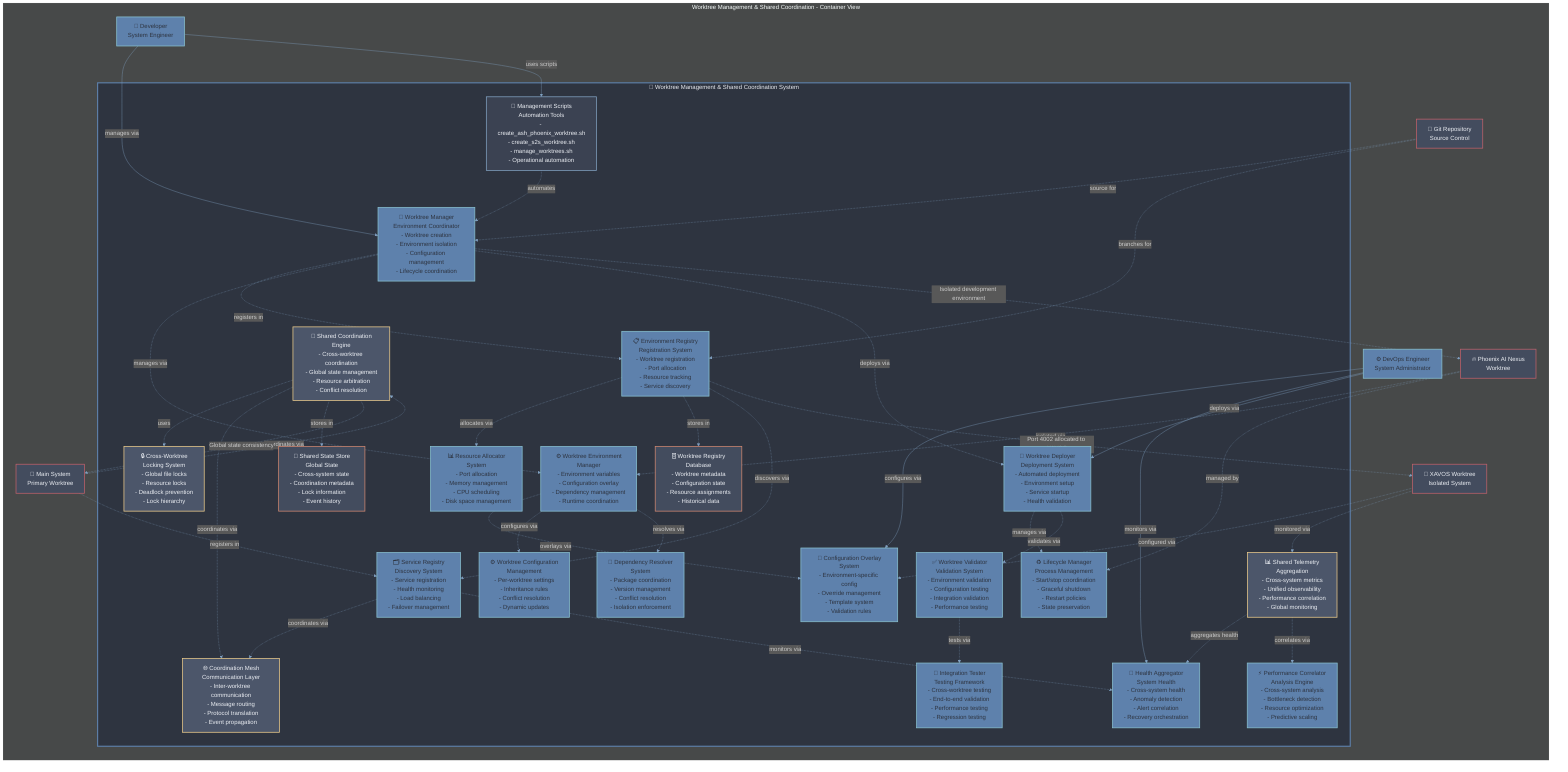 %%{init: {"theme": "dark", "themeVariables": {"primaryColor": "#4C566A", "primaryTextColor": "#fff", "primaryBorderColor": "#5E81AC", "lineColor": "#81A1C1"}}}%%
graph TB
    subgraph "Worktree Management & Shared Coordination - Container View"
        direction TB
        
        %% External Users and Systems
        DEVELOPER[👤 Developer<br/>System Engineer]
        DEVOPS[⚙️ DevOps Engineer<br/>System Administrator]
        GIT_REPO[📂 Git Repository<br/>Source Control]
        MAIN_SYSTEM[🎯 Main System<br/>Primary Worktree]
        PHOENIX_NEXUS[🔥 Phoenix AI Nexus<br/>Worktree]
        XAVOS_WORKTREE[🚀 XAVOS Worktree<br/>Isolated System]
        
        %% Worktree Management Container Boundary
        subgraph WORKTREE_SYSTEM["🌳 Worktree Management & Shared Coordination System"]
            direction TB
            
            %% Core Worktree Management
            WORKTREE_MANAGER[🌳 Worktree Manager<br/>Environment Coordinator<br/>- Worktree creation<br/>- Environment isolation<br/>- Configuration management<br/>- Lifecycle coordination]
            
            ENVIRONMENT_REGISTRY[📋 Environment Registry<br/>Registration System<br/>- Worktree registration<br/>- Port allocation<br/>- Resource tracking<br/>- Service discovery]
            
            WORKTREE_ENV_MANAGER[⚙️ Worktree Environment<br/>Manager<br/>- Environment variables<br/>- Configuration overlay<br/>- Dependency management<br/>- Runtime coordination]
            
            %% Shared Coordination Components
            SHARED_COORD_ENGINE[🤝 Shared Coordination<br/>Engine<br/>- Cross-worktree coordination<br/>- Global state management<br/>- Resource arbitration<br/>- Conflict resolution]
            
            CROSS_WORKTREE_LOCKS[🔒 Cross-Worktree<br/>Locking System<br/>- Global file locks<br/>- Resource locks<br/>- Deadlock prevention<br/>- Lock hierarchy]
            
            SHARED_TELEMETRY[📊 Shared Telemetry<br/>Aggregation<br/>- Cross-system metrics<br/>- Unified observability<br/>- Performance correlation<br/>- Global monitoring]
            
            %% Configuration Management
            CONFIG_OVERLAY[📄 Configuration Overlay<br/>System<br/>- Environment-specific config<br/>- Override management<br/>- Template system<br/>- Validation rules]
            
            WORKTREE_CONFIG[⚙️ Worktree Configuration<br/>Management<br/>- Per-worktree settings<br/>- Inheritance rules<br/>- Conflict resolution<br/>- Dynamic updates]
            
            %% Resource Management
            RESOURCE_ALLOCATOR[📊 Resource Allocator<br/>System<br/>- Port allocation<br/>- Memory management<br/>- CPU scheduling<br/>- Disk space management]
            
            DEPENDENCY_RESOLVER[🔗 Dependency Resolver<br/>System<br/>- Package coordination<br/>- Version management<br/>- Conflict resolution<br/>- Isolation enforcement]
            
            %% Service Discovery and Coordination
            SERVICE_REGISTRY[🗂️ Service Registry<br/>Discovery System<br/>- Service registration<br/>- Health monitoring<br/>- Load balancing<br/>- Failover management]
            
            COORDINATION_MESH[🌐 Coordination Mesh<br/>Communication Layer<br/>- Inter-worktree communication<br/>- Message routing<br/>- Protocol translation<br/>- Event propagation]
            
            %% Deployment and Lifecycle
            WORKTREE_DEPLOYER[🚀 Worktree Deployer<br/>Deployment System<br/>- Automated deployment<br/>- Environment setup<br/>- Service startup<br/>- Health validation]
            
            LIFECYCLE_MANAGER[♻️ Lifecycle Manager<br/>Process Management<br/>- Start/stop coordination<br/>- Graceful shutdown<br/>- Restart policies<br/>- State preservation]
            
            %% Monitoring and Health
            HEALTH_AGGREGATOR[🏥 Health Aggregator<br/>System Health<br/>- Cross-system health<br/>- Anomaly detection<br/>- Alert correlation<br/>- Recovery orchestration]
            
            PERFORMANCE_CORRELATOR[⚡ Performance Correlator<br/>Analysis Engine<br/>- Cross-system analysis<br/>- Bottleneck detection<br/>- Resource optimization<br/>- Predictive scaling]
            
            %% Data Storage and State
            WORKTREE_REGISTRY_DB[🗄️ Worktree Registry<br/>Database<br/>- Worktree metadata<br/>- Configuration state<br/>- Resource assignments<br/>- Historical data]
            
            SHARED_STATE_STORE[💾 Shared State Store<br/>Global State<br/>- Cross-system state<br/>- Coordination metadata<br/>- Lock information<br/>- Event history]
            
            %% Testing and Validation
            WORKTREE_VALIDATOR[✅ Worktree Validator<br/>Validation System<br/>- Environment validation<br/>- Configuration testing<br/>- Integration validation<br/>- Performance testing]
            
            INTEGRATION_TESTER[🧪 Integration Tester<br/>Testing Framework<br/>- Cross-worktree testing<br/>- End-to-end validation<br/>- Performance testing<br/>- Regression testing]
            
            %% Management Scripts
            WORKTREE_SCRIPTS[📜 Management Scripts<br/>Automation Tools<br/>- create_ash_phoenix_worktree.sh<br/>- create_s2s_worktree.sh<br/>- manage_worktrees.sh<br/>- Operational automation]
            
            %% Internal Relationships
            WORKTREE_MANAGER -.->|registers in| ENVIRONMENT_REGISTRY
            WORKTREE_MANAGER -.->|manages via| WORKTREE_ENV_MANAGER
            WORKTREE_MANAGER -.->|deploys via| WORKTREE_DEPLOYER
            
            ENVIRONMENT_REGISTRY -.->|allocates via| RESOURCE_ALLOCATOR
            ENVIRONMENT_REGISTRY -.->|stores in| WORKTREE_REGISTRY_DB
            ENVIRONMENT_REGISTRY -.->|discovers via| SERVICE_REGISTRY
            
            SHARED_COORD_ENGINE -.->|uses| CROSS_WORKTREE_LOCKS
            SHARED_COORD_ENGINE -.->|coordinates via| COORDINATION_MESH
            SHARED_COORD_ENGINE -.->|stores in| SHARED_STATE_STORE
            
            WORKTREE_ENV_MANAGER -.->|overlays via| CONFIG_OVERLAY
            WORKTREE_ENV_MANAGER -.->|configures via| WORKTREE_CONFIG
            WORKTREE_ENV_MANAGER -.->|resolves via| DEPENDENCY_RESOLVER
            
            WORKTREE_DEPLOYER -.->|manages via| LIFECYCLE_MANAGER
            WORKTREE_DEPLOYER -.->|validates via| WORKTREE_VALIDATOR
            
            SERVICE_REGISTRY -.->|coordinates via| COORDINATION_MESH
            SERVICE_REGISTRY -.->|monitors via| HEALTH_AGGREGATOR
            
            SHARED_TELEMETRY -.->|aggregates health| HEALTH_AGGREGATOR
            SHARED_TELEMETRY -.->|correlates via| PERFORMANCE_CORRELATOR
            
            WORKTREE_VALIDATOR -.->|tests via| INTEGRATION_TESTER
            WORKTREE_SCRIPTS -.->|automates| WORKTREE_MANAGER
        end
        
        %% External Connections
        DEVELOPER -->|manages via| WORKTREE_MANAGER
        DEVELOPER -->|uses scripts| WORKTREE_SCRIPTS
        
        DEVOPS -->|configures via| CONFIG_OVERLAY
        DEVOPS -->|monitors via| HEALTH_AGGREGATOR
        DEVOPS -->|deploys via| WORKTREE_DEPLOYER
        
        GIT_REPO -.->|source for| WORKTREE_MANAGER
        GIT_REPO -.->|branches for| ENVIRONMENT_REGISTRY
        
        MAIN_SYSTEM -.->|coordinates via| SHARED_COORD_ENGINE
        MAIN_SYSTEM -.->|registers in| SERVICE_REGISTRY
        
        PHOENIX_NEXUS -.->|isolated via| WORKTREE_ENV_MANAGER
        PHOENIX_NEXUS -.->|managed by| LIFECYCLE_MANAGER
        
        XAVOS_WORKTREE -.->|configured via| CONFIG_OVERLAY
        XAVOS_WORKTREE -.->|monitored via| SHARED_TELEMETRY
        
        %% Worktree Specific Annotations
        ENVIRONMENT_REGISTRY -.->|"Port 4002 allocated to XAVOS"| XAVOS_WORKTREE
        WORKTREE_MANAGER -.->|"Isolated development environment"| PHOENIX_NEXUS
        SHARED_COORD_ENGINE -.->|"Global state consistency"| MAIN_SYSTEM
    end

    %% Styling
    classDef container fill:#3B4252,stroke:#81A1C1,stroke-width:2px,color:#ECEFF4
    classDef coordinationContainer fill:#4C566A,stroke:#EBCB8B,stroke-width:2px,color:#ECEFF4
    classDef managementContainer fill:#5E81AC,stroke:#88C0D0,stroke-width:2px,color:#2E3440
    classDef storageContainer fill:#434C5E,stroke:#D08770,stroke-width:2px,color:#ECEFF4
    classDef external fill:#434C5E,stroke:#BF616A,stroke-width:2px,color:#ECEFF4
    classDef user fill:#5E81AC,stroke:#88C0D0,stroke-width:2px,color:#2E3440
    classDef systemBoundary fill:#2E3440,stroke:#5E81AC,stroke-width:3px,color:#ECEFF4
    
    class WORKTREE_SYSTEM systemBoundary
    class SHARED_COORD_ENGINE,CROSS_WORKTREE_LOCKS,SHARED_TELEMETRY,COORDINATION_MESH coordinationContainer
    class WORKTREE_MANAGER,ENVIRONMENT_REGISTRY,WORKTREE_ENV_MANAGER,CONFIG_OVERLAY,WORKTREE_CONFIG,RESOURCE_ALLOCATOR,DEPENDENCY_RESOLVER,SERVICE_REGISTRY,WORKTREE_DEPLOYER,LIFECYCLE_MANAGER,HEALTH_AGGREGATOR,PERFORMANCE_CORRELATOR,WORKTREE_VALIDATOR,INTEGRATION_TESTER managementContainer
    class WORKTREE_REGISTRY_DB,SHARED_STATE_STORE storageContainer
    class WORKTREE_SCRIPTS container
    class GIT_REPO,MAIN_SYSTEM,PHOENIX_NEXUS,XAVOS_WORKTREE external
    class DEVELOPER,DEVOPS user